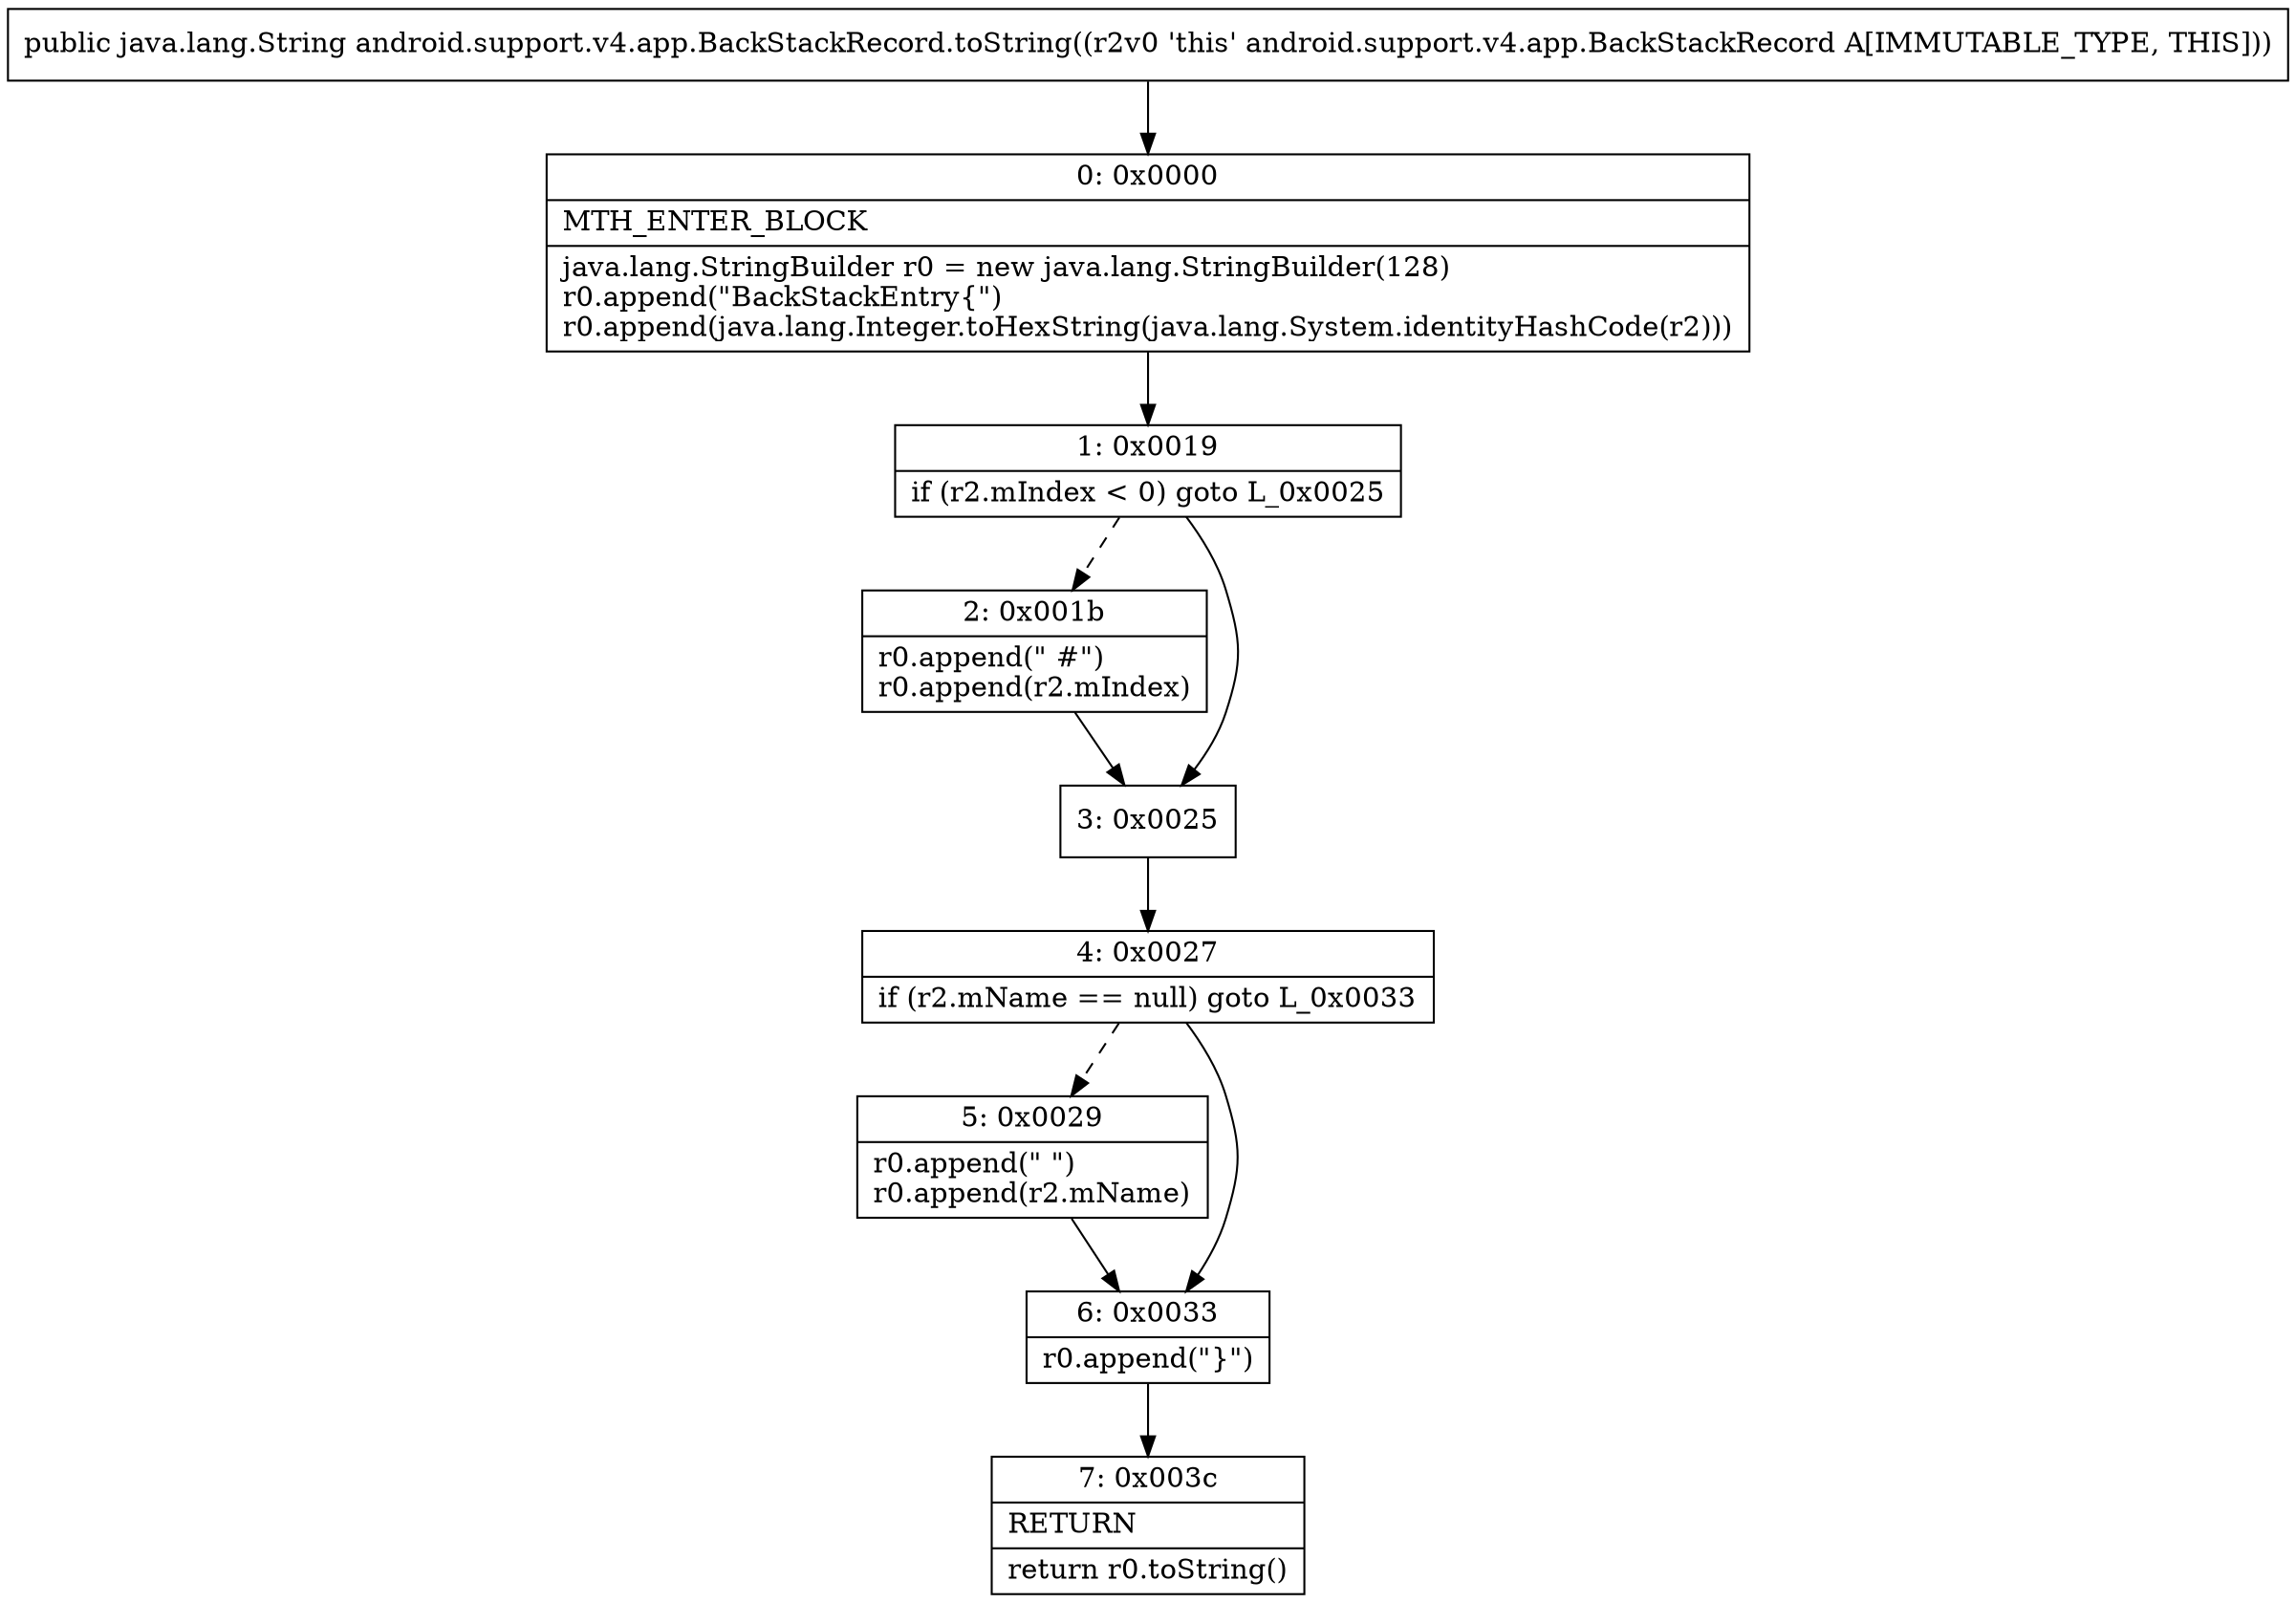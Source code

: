 digraph "CFG forandroid.support.v4.app.BackStackRecord.toString()Ljava\/lang\/String;" {
Node_0 [shape=record,label="{0\:\ 0x0000|MTH_ENTER_BLOCK\l|java.lang.StringBuilder r0 = new java.lang.StringBuilder(128)\lr0.append(\"BackStackEntry\{\")\lr0.append(java.lang.Integer.toHexString(java.lang.System.identityHashCode(r2)))\l}"];
Node_1 [shape=record,label="{1\:\ 0x0019|if (r2.mIndex \< 0) goto L_0x0025\l}"];
Node_2 [shape=record,label="{2\:\ 0x001b|r0.append(\" #\")\lr0.append(r2.mIndex)\l}"];
Node_3 [shape=record,label="{3\:\ 0x0025}"];
Node_4 [shape=record,label="{4\:\ 0x0027|if (r2.mName == null) goto L_0x0033\l}"];
Node_5 [shape=record,label="{5\:\ 0x0029|r0.append(\" \")\lr0.append(r2.mName)\l}"];
Node_6 [shape=record,label="{6\:\ 0x0033|r0.append(\"\}\")\l}"];
Node_7 [shape=record,label="{7\:\ 0x003c|RETURN\l|return r0.toString()\l}"];
MethodNode[shape=record,label="{public java.lang.String android.support.v4.app.BackStackRecord.toString((r2v0 'this' android.support.v4.app.BackStackRecord A[IMMUTABLE_TYPE, THIS])) }"];
MethodNode -> Node_0;
Node_0 -> Node_1;
Node_1 -> Node_2[style=dashed];
Node_1 -> Node_3;
Node_2 -> Node_3;
Node_3 -> Node_4;
Node_4 -> Node_5[style=dashed];
Node_4 -> Node_6;
Node_5 -> Node_6;
Node_6 -> Node_7;
}

